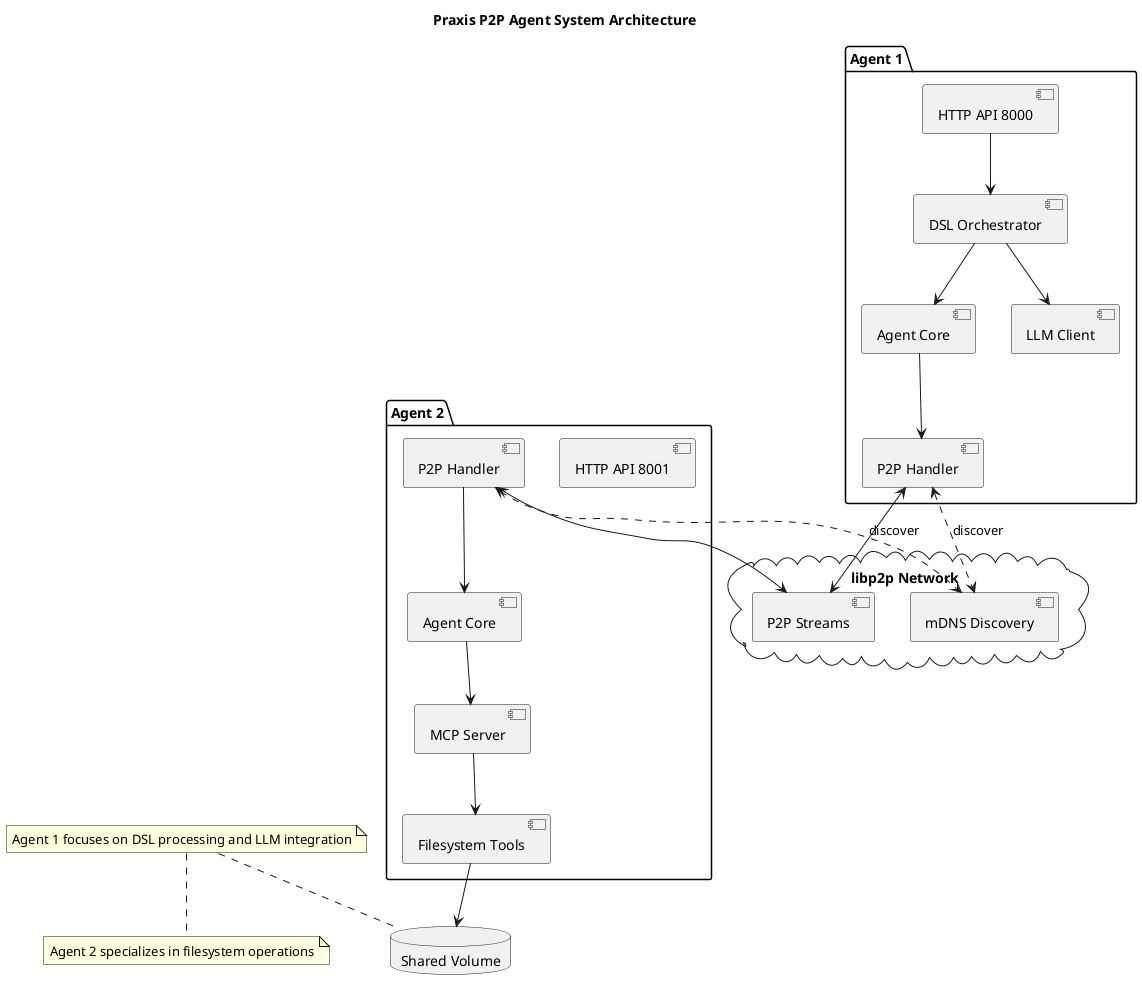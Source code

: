 @startuml
title Praxis P2P Agent System Architecture

package "Agent 1" {
  [HTTP API 8000] as API1
  [DSL Orchestrator] as DSL1
  [Agent Core] as Core1
  [P2P Handler] as P2P1
  [LLM Client] as LLM1

  API1 --> DSL1
  DSL1 --> Core1
  DSL1 --> LLM1
  Core1 --> P2P1
}

package "Agent 2" {
  [HTTP API 8001] as API2
  [Agent Core] as Core2
  [P2P Handler] as P2P2
  [MCP Server] as Bridge2
  [Filesystem Tools] as FS2

  P2P2 --> Core2
  Core2 --> Bridge2
  Bridge2 --> FS2
}

cloud "libp2p Network" {
  [mDNS Discovery] as mDNS
  [P2P Streams] as Streams
}

P2P1 <--> Streams
P2P2 <--> Streams
P2P1 <..> mDNS : discover
P2P2 <..> mDNS : discover

database "Shared Volume" as Volume
FS2 --> Volume

note top : Agent 1 focuses on DSL processing and LLM integration
note bottom : Agent 2 specializes in filesystem operations

@enduml
